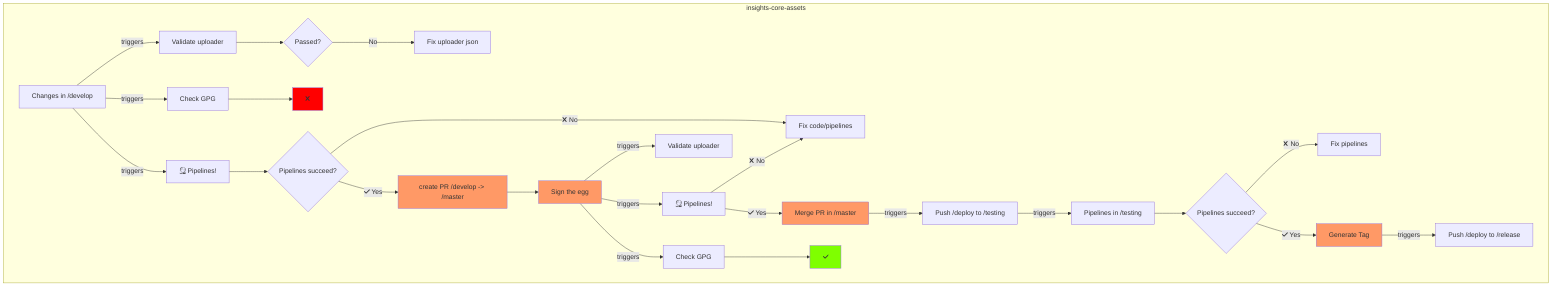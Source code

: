 flowchart TB
    subgraph insights-core-assets
    A[Changes in /develop]-- triggers-->BC[Validate uploader]
    BC-->BCA{Passed?}
    BCA-->|No| BCAA[Fix uploader json]
    A-- triggers-->BD[Check GPG]
    BD--> BDA["fas:fa-xmark"]:::fail
    A--triggers-->BA
    BA["fab:fa-jenkins" Pipelines!] --> BB{Pipelines succeed?}
    BB-->|"fas:fa-xmark" No| C[Fix code/pipelines]
    BB-->|"fas:fa-check" Yes| AA
    AA[create PR /develop -> /master]:::manual -->D
    D[Sign the egg]:::manual--triggers-->DD["fab:fa-jenkins" Pipelines!]
    DD-->|"fas:fa-xmark" No| C[Fix code/pipelines]
    DD-->|"fas:fa-check" Yes| E
    D --triggers--> DA[Validate uploader]
    D --triggers--> DB[Check GPG] 
    DB-->DC["fas:fa-check"]:::succeed
    E[Merge PR in /master]:::manual-- triggers-->FA
    FA[Push /deploy to /testing] --triggers-->F
    F[Pipelines in /testing]-->FF{Pipelines succeed?}
    FF-->|"fas:fa-xmark" No| G[Fix pipelines]
    FF-->|"fas:fa-check" Yes| H[Generate Tag]:::manual
    H --triggers-->I[Push /deploy to /release]
    end

    classDef manual fill:#f96;
    classDef succeed fill:#7FFF00;
    classDef fail fill:#FF0000;